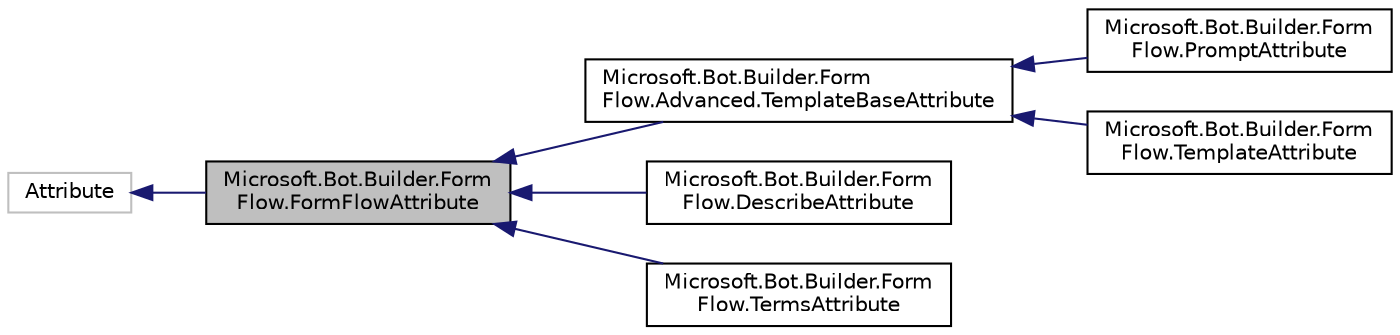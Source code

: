 digraph "Microsoft.Bot.Builder.FormFlow.FormFlowAttribute"
{
  edge [fontname="Helvetica",fontsize="10",labelfontname="Helvetica",labelfontsize="10"];
  node [fontname="Helvetica",fontsize="10",shape=record];
  rankdir="LR";
  Node1 [label="Microsoft.Bot.Builder.Form\lFlow.FormFlowAttribute",height=0.2,width=0.4,color="black", fillcolor="grey75", style="filled", fontcolor="black"];
  Node2 -> Node1 [dir="back",color="midnightblue",fontsize="10",style="solid",fontname="Helvetica"];
  Node2 [label="Attribute",height=0.2,width=0.4,color="grey75", fillcolor="white", style="filled"];
  Node1 -> Node3 [dir="back",color="midnightblue",fontsize="10",style="solid",fontname="Helvetica"];
  Node3 [label="Microsoft.Bot.Builder.Form\lFlow.Advanced.TemplateBaseAttribute",height=0.2,width=0.4,color="black", fillcolor="white", style="filled",URL="$d7/d48/class_microsoft_1_1_bot_1_1_builder_1_1_form_flow_1_1_advanced_1_1_template_base_attribute.html",tooltip="Abstract base class used by all attributes that use Pattern Language. "];
  Node3 -> Node4 [dir="back",color="midnightblue",fontsize="10",style="solid",fontname="Helvetica"];
  Node4 [label="Microsoft.Bot.Builder.Form\lFlow.PromptAttribute",height=0.2,width=0.4,color="black", fillcolor="white", style="filled",URL="$d0/d34/class_microsoft_1_1_bot_1_1_builder_1_1_form_flow_1_1_prompt_attribute.html",tooltip="Define the prompt template used when asking about a field. "];
  Node3 -> Node5 [dir="back",color="midnightblue",fontsize="10",style="solid",fontname="Helvetica"];
  Node5 [label="Microsoft.Bot.Builder.Form\lFlow.TemplateAttribute",height=0.2,width=0.4,color="black", fillcolor="white", style="filled",URL="$d7/d0a/class_microsoft_1_1_bot_1_1_builder_1_1_form_flow_1_1_template_attribute.html",tooltip="Define a template for generating strings. "];
  Node1 -> Node6 [dir="back",color="midnightblue",fontsize="10",style="solid",fontname="Helvetica"];
  Node6 [label="Microsoft.Bot.Builder.Form\lFlow.DescribeAttribute",height=0.2,width=0.4,color="black", fillcolor="white", style="filled",URL="$dd/d38/class_microsoft_1_1_bot_1_1_builder_1_1_form_flow_1_1_describe_attribute.html",tooltip="Attribute to override the default description of a field, property or enum value. ..."];
  Node1 -> Node7 [dir="back",color="midnightblue",fontsize="10",style="solid",fontname="Helvetica"];
  Node7 [label="Microsoft.Bot.Builder.Form\lFlow.TermsAttribute",height=0.2,width=0.4,color="black", fillcolor="white", style="filled",URL="$d2/d27/class_microsoft_1_1_bot_1_1_builder_1_1_form_flow_1_1_terms_attribute.html",tooltip="Attribute to override the default terms used to match a field, property or enum value to user input..."];
}
